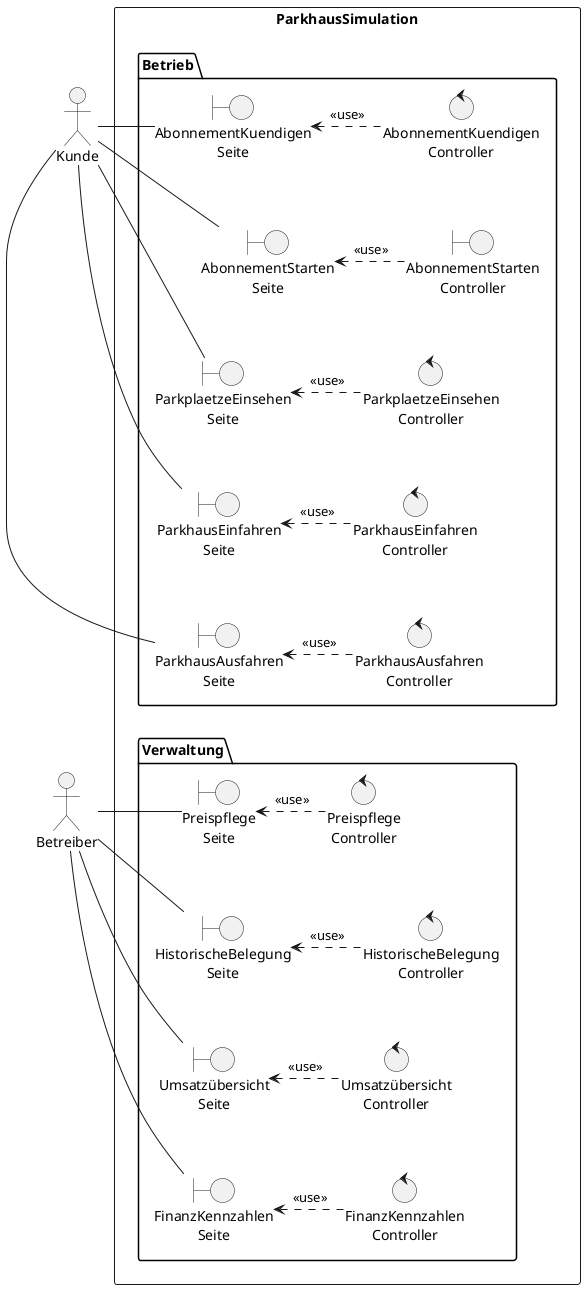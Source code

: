 @startuml

skinparam defaultTextAlignment center

' actors
'=======
:Kunde:
:Betreiber:
':Abonnent:
':Parkhausmitarbeiter:
':WeiblicherKunde:
':KundeMitFamilie:
':KundeMitBehinderung:

'system
'======
rectangle ParkhausSimulation{
    package Betrieb{
        boundary "AbonnementStarten\nSeite" as AbonnementStartenSeite
        boundary "AbonnementStarten\nController" as AbonnementStartenController

        boundary "AbonnementKuendigen\nSeite" as AbonnementKuendigenSeite
        control "AbonnementKuendigen\nController" as AbonnementKuendigenController

        boundary "ParkplaetzeEinsehen\nSeite" as ParkplaetzeEinsehenSeite
        control "ParkplaetzeEinsehen\nController" as ParkplaetzeEinsehenController

        boundary "ParkhausEinfahren\nSeite" as ParkhausEinfahrenSeite
        control "ParkhausEinfahren\nController" as ParkhausEinfahrenController

        boundary "ParkhausAusfahren\nSeite" as ParkhausAusfahrenSeite
        control "ParkhausAusfahren\nController" as ParkhausAusfahrenController

        'boundary "ParkplatzErhalten\nSeite" as ParkplatzErhaltenSeite
        'boundary "TicketBezahlen\nSeite" as TicketBezahlenSeite

    }

    package Verwaltung{
        boundary "Preispflege\nSeite" as PreispflegeSeite
        control "Preispflege\nController" as PreispflegeController

        boundary "FinanzKennzahlen\nSeite" as FinanzKennzahlenSeite
        control "FinanzKennzahlen\nController" as FinanzKennzahlenController

        boundary "HistorischeBelegung\nSeite" as HistorischeBelegungSeite
        control "HistorischeBelegung\nController" as HistorischeBelegungController

        boundary "Umsatzübersicht\nSeite" as UmsatzübersichtSeite
        control "Umsatzübersicht\nController" as UmsatzübersichtController
    }
}
'relations: actors - actors
'==========================
'WeiblicherKunde --|> Kunde
'KundeMitBehinderung --|> Kunde
'KundeMitFamilie --|> Kunde
'Parkhausmitarbeiter --|> Kunde

'relations: actors - boundaries
'==============================
Kunde -right- AbonnementStartenSeite
Kunde -right- ParkplaetzeEinsehenSeite
Kunde -right- AbonnementKuendigenSeite
Kunde -- ParkhausEinfahrenSeite
Kunde -right- ParkhausAusfahrenSeite

Betreiber -right- PreispflegeSeite
Betreiber -right- HistorischeBelegungSeite
Betreiber -- UmsatzübersichtSeite
Betreiber -right- FinanzKennzahlenSeite

'relations: boundaries - controllers
'===================================
AbonnementStartenSeite <.right. AbonnementStartenController : <<use>>
AbonnementKuendigenSeite <.right. AbonnementKuendigenController : <<use>>
ParkplaetzeEinsehenSeite <.right. ParkplaetzeEinsehenController : <<use>>
ParkhausEinfahrenSeite <.right. ParkhausEinfahrenController : <<use>>
ParkhausAusfahrenSeite <.right. ParkhausAusfahrenController : <<use>>

PreispflegeSeite <.right. PreispflegeController : <<use>>
HistorischeBelegungSeite <.right. HistorischeBelegungController : <<use>>
UmsatzübersichtSeite <.right. UmsatzübersichtController : <<use>>
FinanzKennzahlenSeite <.right. FinanzKennzahlenController : <<use>>

' fixing layout
'==============
AbonnementKuendigenSeite -[hidden]down- AbonnementStartenSeite
AbonnementStartenSeite -[hidden]down- ParkplaetzeEinsehenSeite
ParkplaetzeEinsehenSeite -[hidden]down- ParkhausEinfahrenSeite
ParkhausEinfahrenSeite -[hidden]down- ParkhausAusfahrenSeite

ParkhausAusfahrenSeite -[hidden]down- PreispflegeSeite

PreispflegeSeite -[hidden]down- HistorischeBelegungSeite
HistorischeBelegungSeite -[hidden]down- UmsatzübersichtSeite
UmsatzübersichtSeite -[hidden]down- FinanzKennzahlenSeite








@enduml